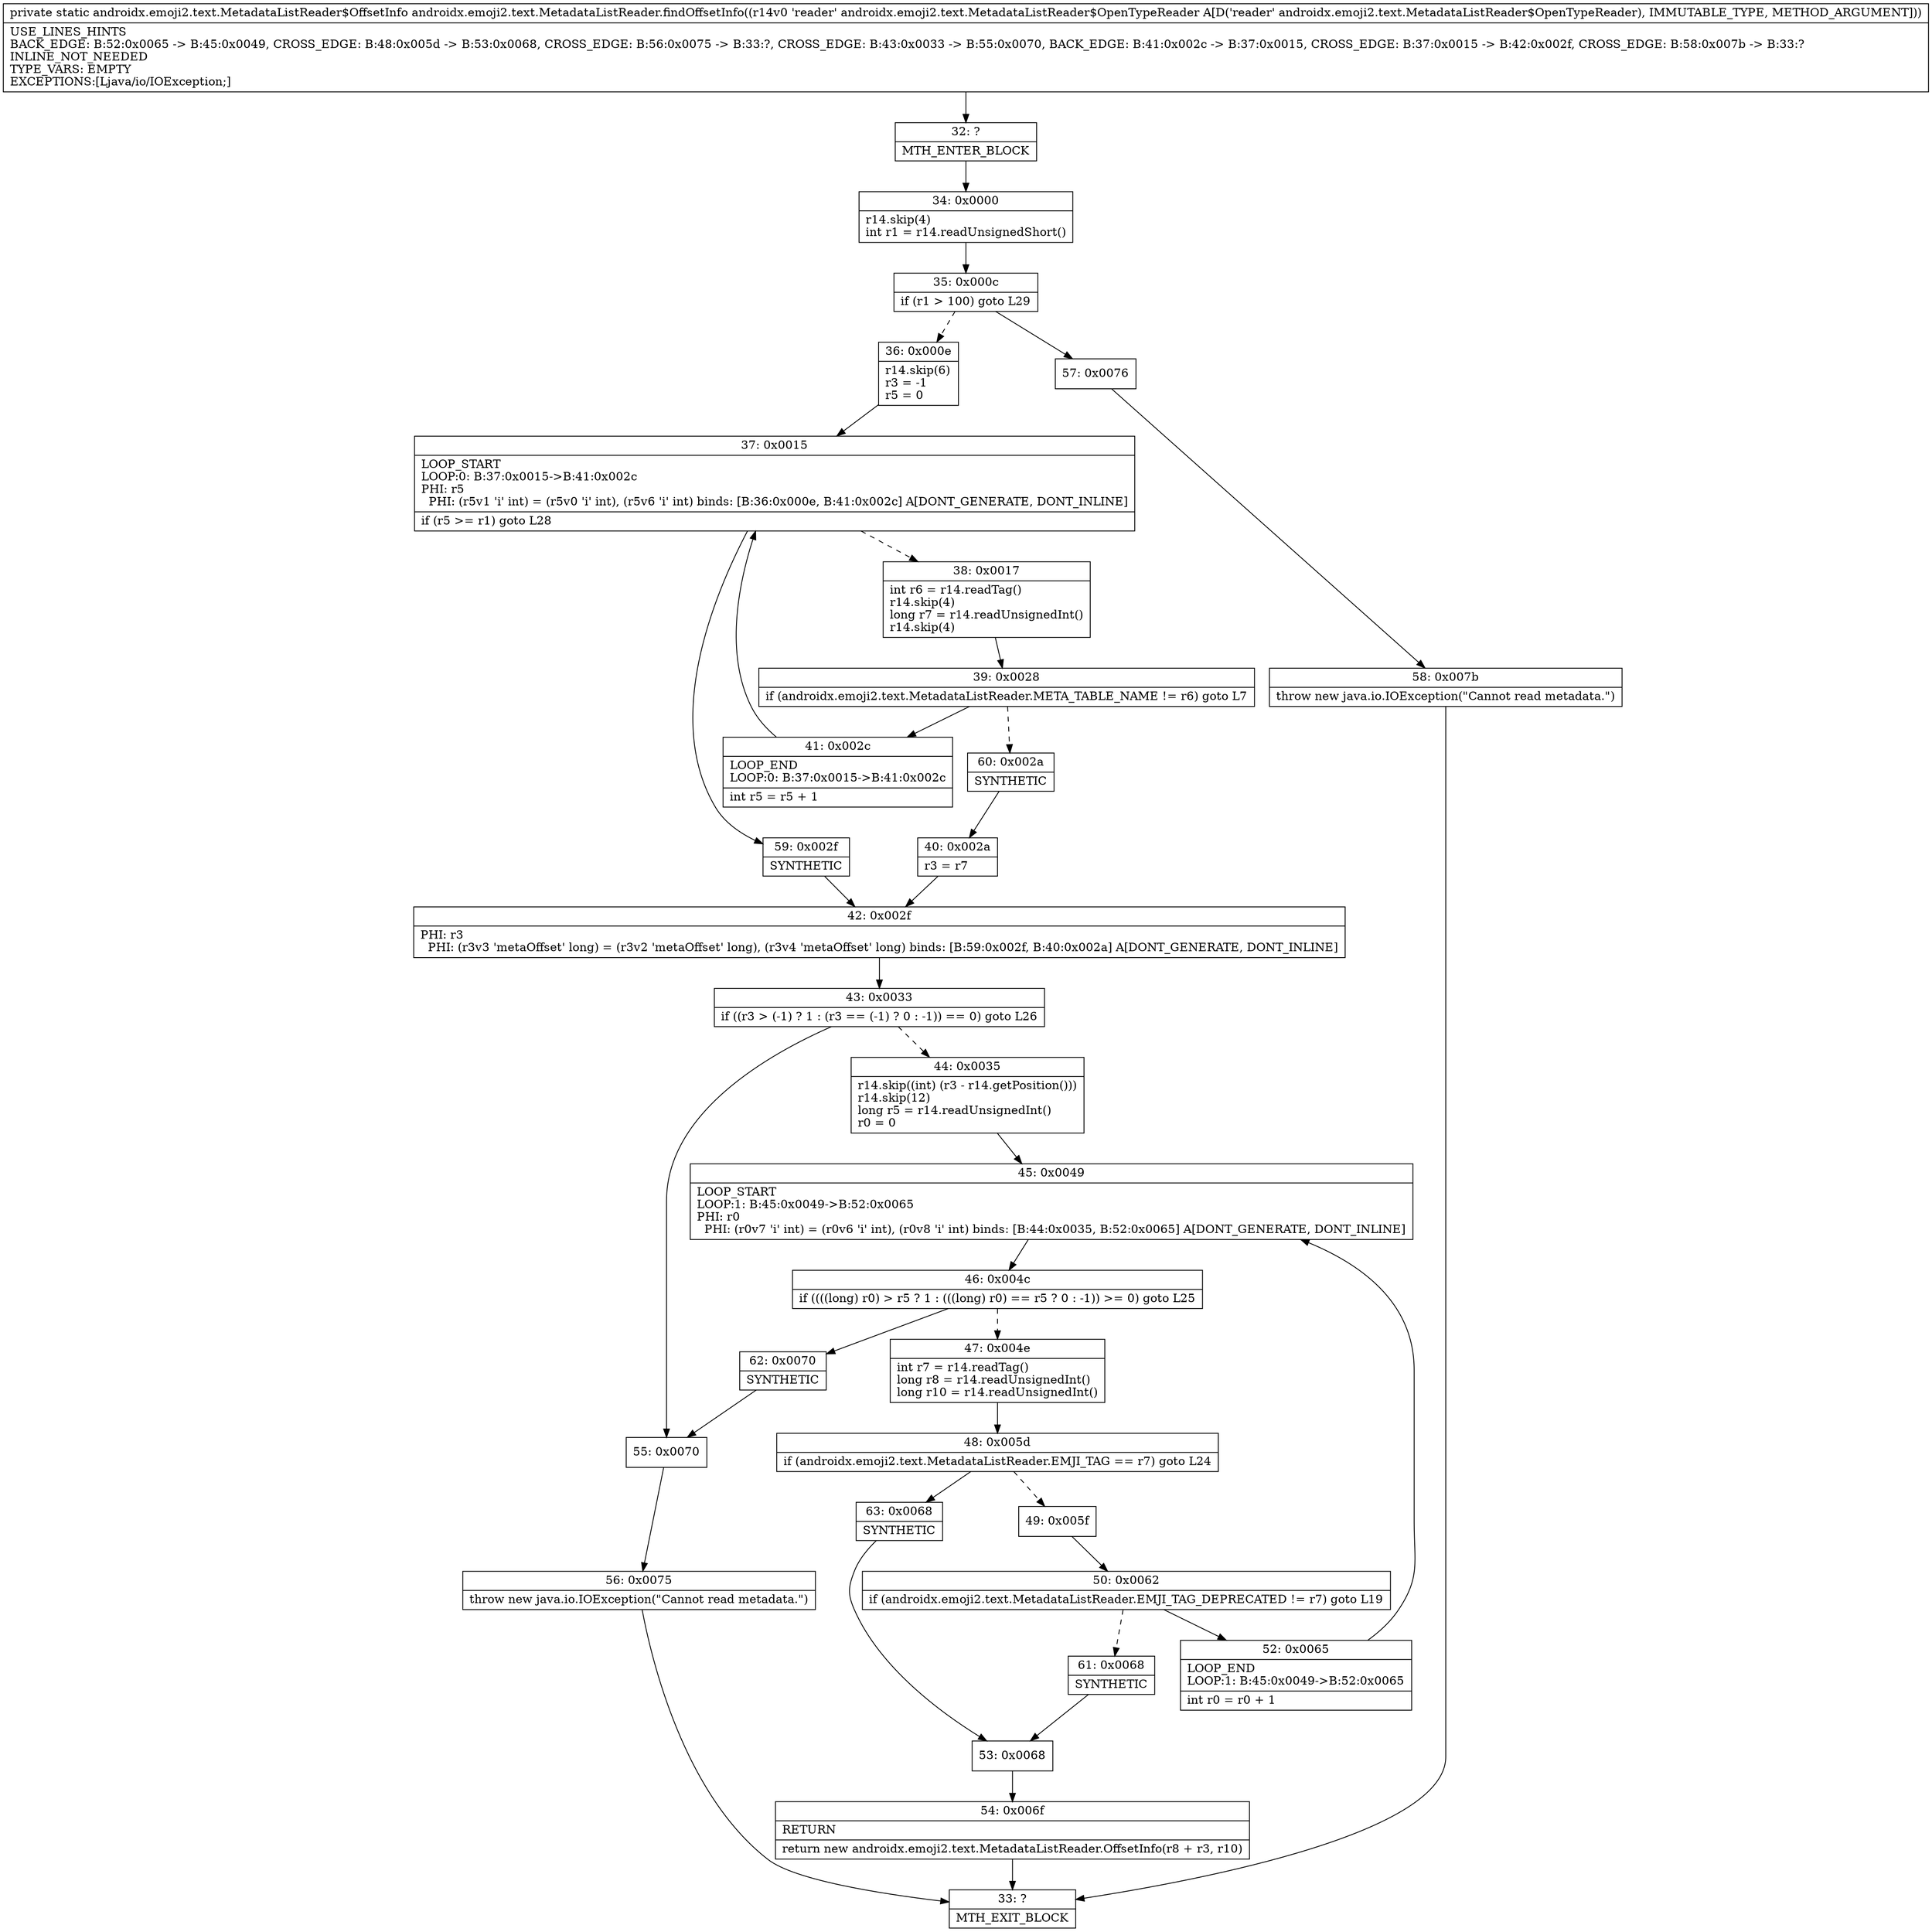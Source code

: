 digraph "CFG forandroidx.emoji2.text.MetadataListReader.findOffsetInfo(Landroidx\/emoji2\/text\/MetadataListReader$OpenTypeReader;)Landroidx\/emoji2\/text\/MetadataListReader$OffsetInfo;" {
Node_32 [shape=record,label="{32\:\ ?|MTH_ENTER_BLOCK\l}"];
Node_34 [shape=record,label="{34\:\ 0x0000|r14.skip(4)\lint r1 = r14.readUnsignedShort()\l}"];
Node_35 [shape=record,label="{35\:\ 0x000c|if (r1 \> 100) goto L29\l}"];
Node_36 [shape=record,label="{36\:\ 0x000e|r14.skip(6)\lr3 = \-1\lr5 = 0\l}"];
Node_37 [shape=record,label="{37\:\ 0x0015|LOOP_START\lLOOP:0: B:37:0x0015\-\>B:41:0x002c\lPHI: r5 \l  PHI: (r5v1 'i' int) = (r5v0 'i' int), (r5v6 'i' int) binds: [B:36:0x000e, B:41:0x002c] A[DONT_GENERATE, DONT_INLINE]\l|if (r5 \>= r1) goto L28\l}"];
Node_38 [shape=record,label="{38\:\ 0x0017|int r6 = r14.readTag()\lr14.skip(4)\llong r7 = r14.readUnsignedInt()\lr14.skip(4)\l}"];
Node_39 [shape=record,label="{39\:\ 0x0028|if (androidx.emoji2.text.MetadataListReader.META_TABLE_NAME != r6) goto L7\l}"];
Node_41 [shape=record,label="{41\:\ 0x002c|LOOP_END\lLOOP:0: B:37:0x0015\-\>B:41:0x002c\l|int r5 = r5 + 1\l}"];
Node_60 [shape=record,label="{60\:\ 0x002a|SYNTHETIC\l}"];
Node_40 [shape=record,label="{40\:\ 0x002a|r3 = r7\l}"];
Node_42 [shape=record,label="{42\:\ 0x002f|PHI: r3 \l  PHI: (r3v3 'metaOffset' long) = (r3v2 'metaOffset' long), (r3v4 'metaOffset' long) binds: [B:59:0x002f, B:40:0x002a] A[DONT_GENERATE, DONT_INLINE]\l}"];
Node_43 [shape=record,label="{43\:\ 0x0033|if ((r3 \> (\-1) ? 1 : (r3 == (\-1) ? 0 : \-1)) == 0) goto L26\l}"];
Node_44 [shape=record,label="{44\:\ 0x0035|r14.skip((int) (r3 \- r14.getPosition()))\lr14.skip(12)\llong r5 = r14.readUnsignedInt()\lr0 = 0\l}"];
Node_45 [shape=record,label="{45\:\ 0x0049|LOOP_START\lLOOP:1: B:45:0x0049\-\>B:52:0x0065\lPHI: r0 \l  PHI: (r0v7 'i' int) = (r0v6 'i' int), (r0v8 'i' int) binds: [B:44:0x0035, B:52:0x0065] A[DONT_GENERATE, DONT_INLINE]\l}"];
Node_46 [shape=record,label="{46\:\ 0x004c|if ((((long) r0) \> r5 ? 1 : (((long) r0) == r5 ? 0 : \-1)) \>= 0) goto L25\l}"];
Node_47 [shape=record,label="{47\:\ 0x004e|int r7 = r14.readTag()\llong r8 = r14.readUnsignedInt()\llong r10 = r14.readUnsignedInt()\l}"];
Node_48 [shape=record,label="{48\:\ 0x005d|if (androidx.emoji2.text.MetadataListReader.EMJI_TAG == r7) goto L24\l}"];
Node_49 [shape=record,label="{49\:\ 0x005f}"];
Node_50 [shape=record,label="{50\:\ 0x0062|if (androidx.emoji2.text.MetadataListReader.EMJI_TAG_DEPRECATED != r7) goto L19\l}"];
Node_52 [shape=record,label="{52\:\ 0x0065|LOOP_END\lLOOP:1: B:45:0x0049\-\>B:52:0x0065\l|int r0 = r0 + 1\l}"];
Node_61 [shape=record,label="{61\:\ 0x0068|SYNTHETIC\l}"];
Node_53 [shape=record,label="{53\:\ 0x0068}"];
Node_54 [shape=record,label="{54\:\ 0x006f|RETURN\l|return new androidx.emoji2.text.MetadataListReader.OffsetInfo(r8 + r3, r10)\l}"];
Node_33 [shape=record,label="{33\:\ ?|MTH_EXIT_BLOCK\l}"];
Node_63 [shape=record,label="{63\:\ 0x0068|SYNTHETIC\l}"];
Node_62 [shape=record,label="{62\:\ 0x0070|SYNTHETIC\l}"];
Node_55 [shape=record,label="{55\:\ 0x0070}"];
Node_56 [shape=record,label="{56\:\ 0x0075|throw new java.io.IOException(\"Cannot read metadata.\")\l}"];
Node_59 [shape=record,label="{59\:\ 0x002f|SYNTHETIC\l}"];
Node_57 [shape=record,label="{57\:\ 0x0076}"];
Node_58 [shape=record,label="{58\:\ 0x007b|throw new java.io.IOException(\"Cannot read metadata.\")\l}"];
MethodNode[shape=record,label="{private static androidx.emoji2.text.MetadataListReader$OffsetInfo androidx.emoji2.text.MetadataListReader.findOffsetInfo((r14v0 'reader' androidx.emoji2.text.MetadataListReader$OpenTypeReader A[D('reader' androidx.emoji2.text.MetadataListReader$OpenTypeReader), IMMUTABLE_TYPE, METHOD_ARGUMENT]))  | USE_LINES_HINTS\lBACK_EDGE: B:52:0x0065 \-\> B:45:0x0049, CROSS_EDGE: B:48:0x005d \-\> B:53:0x0068, CROSS_EDGE: B:56:0x0075 \-\> B:33:?, CROSS_EDGE: B:43:0x0033 \-\> B:55:0x0070, BACK_EDGE: B:41:0x002c \-\> B:37:0x0015, CROSS_EDGE: B:37:0x0015 \-\> B:42:0x002f, CROSS_EDGE: B:58:0x007b \-\> B:33:?\lINLINE_NOT_NEEDED\lTYPE_VARS: EMPTY\lEXCEPTIONS:[Ljava\/io\/IOException;]\l}"];
MethodNode -> Node_32;Node_32 -> Node_34;
Node_34 -> Node_35;
Node_35 -> Node_36[style=dashed];
Node_35 -> Node_57;
Node_36 -> Node_37;
Node_37 -> Node_38[style=dashed];
Node_37 -> Node_59;
Node_38 -> Node_39;
Node_39 -> Node_41;
Node_39 -> Node_60[style=dashed];
Node_41 -> Node_37;
Node_60 -> Node_40;
Node_40 -> Node_42;
Node_42 -> Node_43;
Node_43 -> Node_44[style=dashed];
Node_43 -> Node_55;
Node_44 -> Node_45;
Node_45 -> Node_46;
Node_46 -> Node_47[style=dashed];
Node_46 -> Node_62;
Node_47 -> Node_48;
Node_48 -> Node_49[style=dashed];
Node_48 -> Node_63;
Node_49 -> Node_50;
Node_50 -> Node_52;
Node_50 -> Node_61[style=dashed];
Node_52 -> Node_45;
Node_61 -> Node_53;
Node_53 -> Node_54;
Node_54 -> Node_33;
Node_63 -> Node_53;
Node_62 -> Node_55;
Node_55 -> Node_56;
Node_56 -> Node_33;
Node_59 -> Node_42;
Node_57 -> Node_58;
Node_58 -> Node_33;
}

